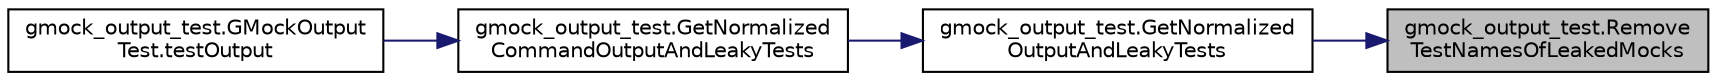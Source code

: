 digraph "gmock_output_test.RemoveTestNamesOfLeakedMocks"
{
 // LATEX_PDF_SIZE
  bgcolor="transparent";
  edge [fontname="Helvetica",fontsize="10",labelfontname="Helvetica",labelfontsize="10"];
  node [fontname="Helvetica",fontsize="10",shape=record];
  rankdir="RL";
  Node1 [label="gmock_output_test.Remove\lTestNamesOfLeakedMocks",height=0.2,width=0.4,color="black", fillcolor="grey75", style="filled", fontcolor="black",tooltip=" "];
  Node1 -> Node2 [dir="back",color="midnightblue",fontsize="10",style="solid",fontname="Helvetica"];
  Node2 [label="gmock_output_test.GetNormalized\lOutputAndLeakyTests",height=0.2,width=0.4,color="black",URL="$namespacegmock__output__test.html#a590ba3b918e5599eeabc2cbf597e2ce1",tooltip=" "];
  Node2 -> Node3 [dir="back",color="midnightblue",fontsize="10",style="solid",fontname="Helvetica"];
  Node3 [label="gmock_output_test.GetNormalized\lCommandOutputAndLeakyTests",height=0.2,width=0.4,color="black",URL="$namespacegmock__output__test.html#a1796bc395fbfb8873992e3f84378e4bf",tooltip=" "];
  Node3 -> Node4 [dir="back",color="midnightblue",fontsize="10",style="solid",fontname="Helvetica"];
  Node4 [label="gmock_output_test.GMockOutput\lTest.testOutput",height=0.2,width=0.4,color="black",URL="$classgmock__output__test_1_1GMockOutputTest.html#a661e7846690f48328fd9e0834fde9980",tooltip=" "];
}
